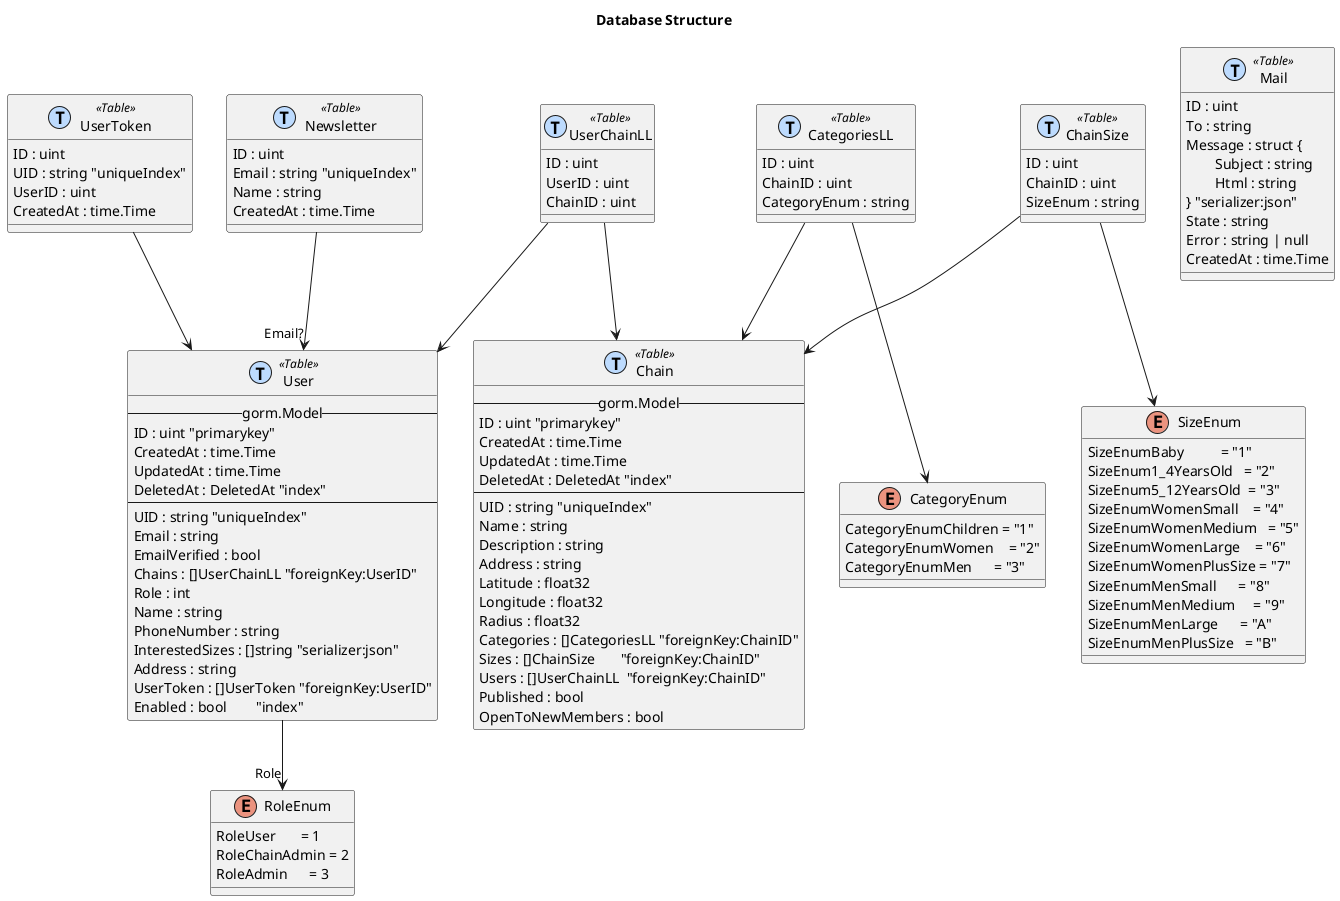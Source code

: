 @startuml;
title "Database Structure"

class Newsletter << (T,#BDDBFE) Table >> {
	ID : uint
	Email : string "uniqueIndex"
	Name : string
	CreatedAt : time.Time
}

class Mail << (T,#BDDBFE) Table >> {
  ID : uint
	To : string
	Message : struct {
	\tSubject : string
	\tHtml : string
	} "serializer:json"
	State : string
	Error : string | null
	CreatedAt : time.Time
}

class Chain << (T,#BDDBFE) Table >> {
  -- gorm.Model --
	ID : uint "primarykey"
  CreatedAt : time.Time
  UpdatedAt : time.Time
  DeletedAt : DeletedAt "index"
  --
	UID : string "uniqueIndex"
	Name : string
	Description : string
	Address : string
	Latitude : float32
	Longitude : float32
	Radius : float32
	Categories : []CategoriesLL "foreignKey:ChainID"
	Sizes : []ChainSize       "foreignKey:ChainID"
	Users : []UserChainLL  "foreignKey:ChainID"
	Published : bool
	OpenToNewMembers : bool
}

enum CategoryEnum {
  CategoryEnumChildren = "1"
	CategoryEnumWomen    = "2"
	CategoryEnumMen      = "3"
}

enum SizeEnum {
  SizeEnumBaby          = "1"
	SizeEnum1_4YearsOld   = "2"
	SizeEnum5_12YearsOld  = "3"
	SizeEnumWomenSmall    = "4"
	SizeEnumWomenMedium   = "5"
	SizeEnumWomenLarge    = "6"
	SizeEnumWomenPlusSize = "7"
	SizeEnumMenSmall      = "8"
	SizeEnumMenMedium     = "9"
	SizeEnumMenLarge      = "A"
	SizeEnumMenPlusSize   = "B"
}

class CategoriesLL << (T,#BDDBFE) Table >> {
	ID : uint
	ChainID : uint
	CategoryEnum : string
}

class ChainSize << (T,#BDDBFE) Table >> {
	ID : uint
	ChainID : uint
	SizeEnum : string
}


class User << (T,#BDDBFE) Table >> {
  -- gorm.Model --
	ID : uint "primarykey"
  CreatedAt : time.Time
  UpdatedAt : time.Time
  DeletedAt : DeletedAt "index"
  --
	UID : string "uniqueIndex"
	Email : string
	EmailVerified : bool
	Chains : []UserChainLL "foreignKey:UserID"
	Role : int
	Name : string
	PhoneNumber : string
	InterestedSizes : []string "serializer:json"
	Address : string
	UserToken : []UserToken "foreignKey:UserID"
	Enabled : bool        "index"
}

enum RoleEnum {
	RoleUser       = 1
	RoleChainAdmin = 2
	RoleAdmin      = 3
}

class UserToken << (T,#BDDBFE) Table >> {
	ID : uint
	UID : string "uniqueIndex"
	UserID : uint
	CreatedAt : time.Time
}

class UserChainLL << (T,#BDDBFE) Table >> {
	ID : uint
	UserID : uint
	ChainID : uint
}


CategoriesLL --> Chain
CategoriesLL --> CategoryEnum

ChainSize --> SizeEnum
ChainSize --> Chain


UserChainLL --> User
UserChainLL --> Chain

Newsletter --> "Email?" User

User --> "Role" RoleEnum
UserToken --> User


@enduml;